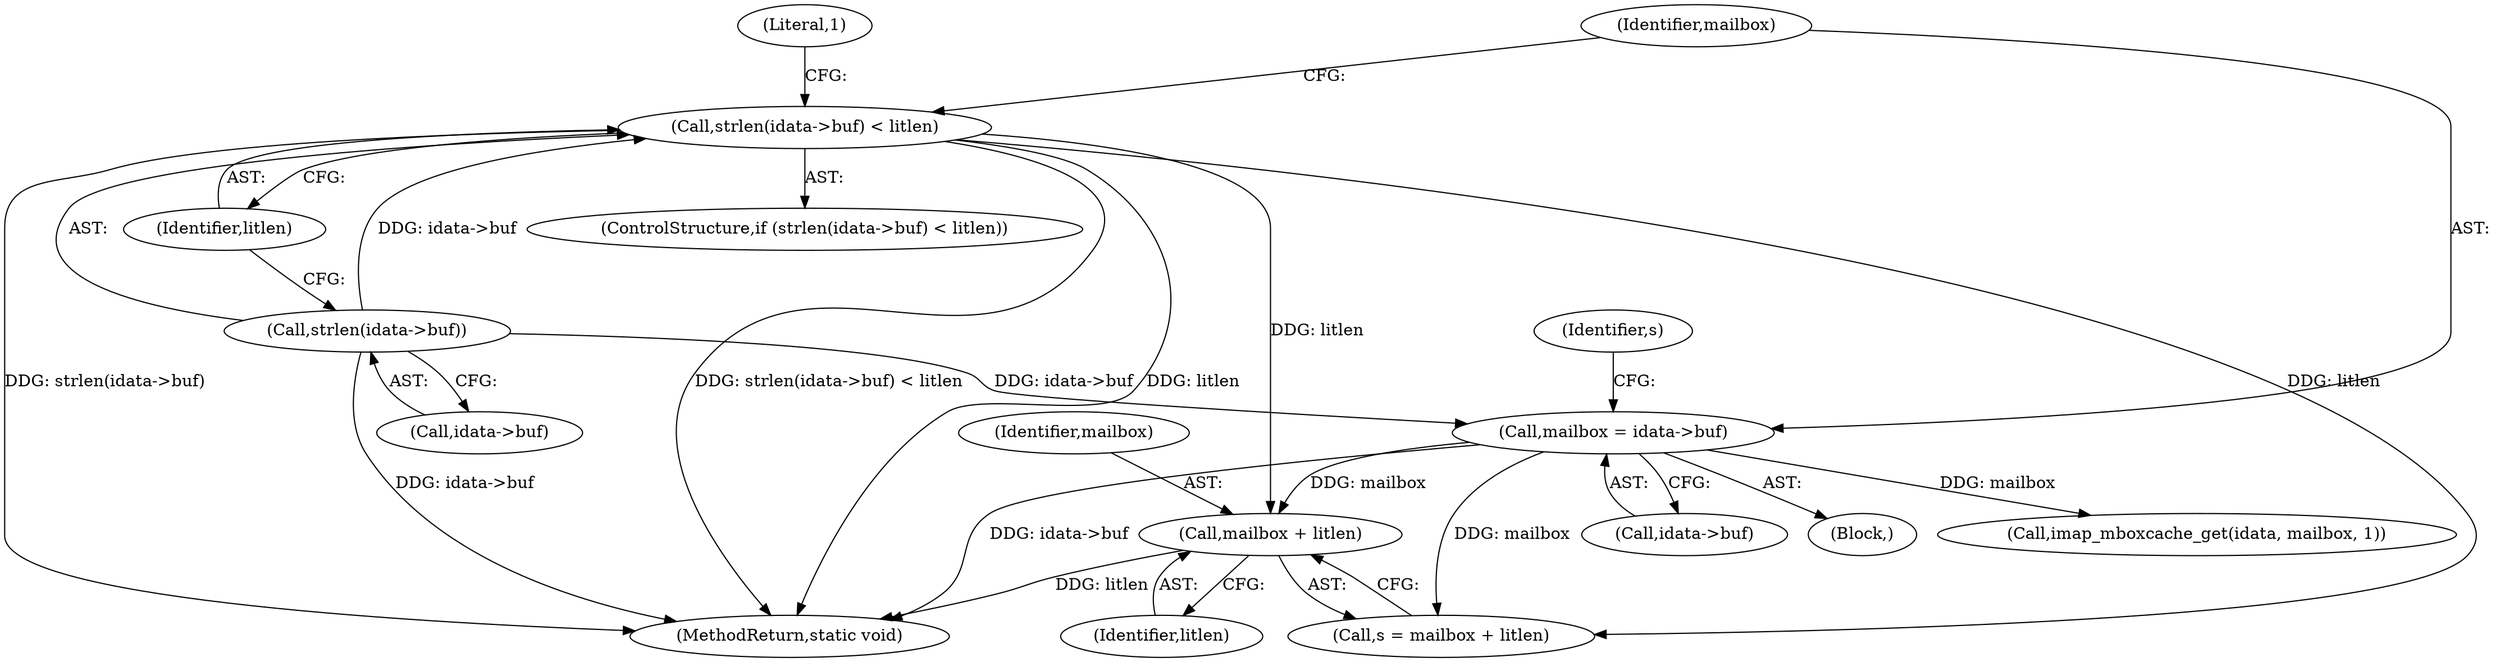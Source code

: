 digraph "0_neomutt_3c49c44be9b459d9c616bcaef6eb5d51298c1741@pointer" {
"1000174" [label="(Call,mailbox + litlen)"];
"1000167" [label="(Call,mailbox = idata->buf)"];
"1000157" [label="(Call,strlen(idata->buf))"];
"1000156" [label="(Call,strlen(idata->buf) < litlen)"];
"1000161" [label="(Identifier,litlen)"];
"1000584" [label="(MethodReturn,static void)"];
"1000175" [label="(Identifier,mailbox)"];
"1000176" [label="(Identifier,litlen)"];
"1000169" [label="(Call,idata->buf)"];
"1000172" [label="(Call,s = mailbox + litlen)"];
"1000142" [label="(Block,)"];
"1000167" [label="(Call,mailbox = idata->buf)"];
"1000157" [label="(Call,strlen(idata->buf))"];
"1000202" [label="(Call,imap_mboxcache_get(idata, mailbox, 1))"];
"1000156" [label="(Call,strlen(idata->buf) < litlen)"];
"1000168" [label="(Identifier,mailbox)"];
"1000173" [label="(Identifier,s)"];
"1000158" [label="(Call,idata->buf)"];
"1000155" [label="(ControlStructure,if (strlen(idata->buf) < litlen))"];
"1000174" [label="(Call,mailbox + litlen)"];
"1000164" [label="(Literal,1)"];
"1000174" -> "1000172"  [label="AST: "];
"1000174" -> "1000176"  [label="CFG: "];
"1000175" -> "1000174"  [label="AST: "];
"1000176" -> "1000174"  [label="AST: "];
"1000172" -> "1000174"  [label="CFG: "];
"1000174" -> "1000584"  [label="DDG: litlen"];
"1000167" -> "1000174"  [label="DDG: mailbox"];
"1000156" -> "1000174"  [label="DDG: litlen"];
"1000167" -> "1000142"  [label="AST: "];
"1000167" -> "1000169"  [label="CFG: "];
"1000168" -> "1000167"  [label="AST: "];
"1000169" -> "1000167"  [label="AST: "];
"1000173" -> "1000167"  [label="CFG: "];
"1000167" -> "1000584"  [label="DDG: idata->buf"];
"1000157" -> "1000167"  [label="DDG: idata->buf"];
"1000167" -> "1000172"  [label="DDG: mailbox"];
"1000167" -> "1000202"  [label="DDG: mailbox"];
"1000157" -> "1000156"  [label="AST: "];
"1000157" -> "1000158"  [label="CFG: "];
"1000158" -> "1000157"  [label="AST: "];
"1000161" -> "1000157"  [label="CFG: "];
"1000157" -> "1000584"  [label="DDG: idata->buf"];
"1000157" -> "1000156"  [label="DDG: idata->buf"];
"1000156" -> "1000155"  [label="AST: "];
"1000156" -> "1000161"  [label="CFG: "];
"1000161" -> "1000156"  [label="AST: "];
"1000164" -> "1000156"  [label="CFG: "];
"1000168" -> "1000156"  [label="CFG: "];
"1000156" -> "1000584"  [label="DDG: strlen(idata->buf)"];
"1000156" -> "1000584"  [label="DDG: strlen(idata->buf) < litlen"];
"1000156" -> "1000584"  [label="DDG: litlen"];
"1000156" -> "1000172"  [label="DDG: litlen"];
}
